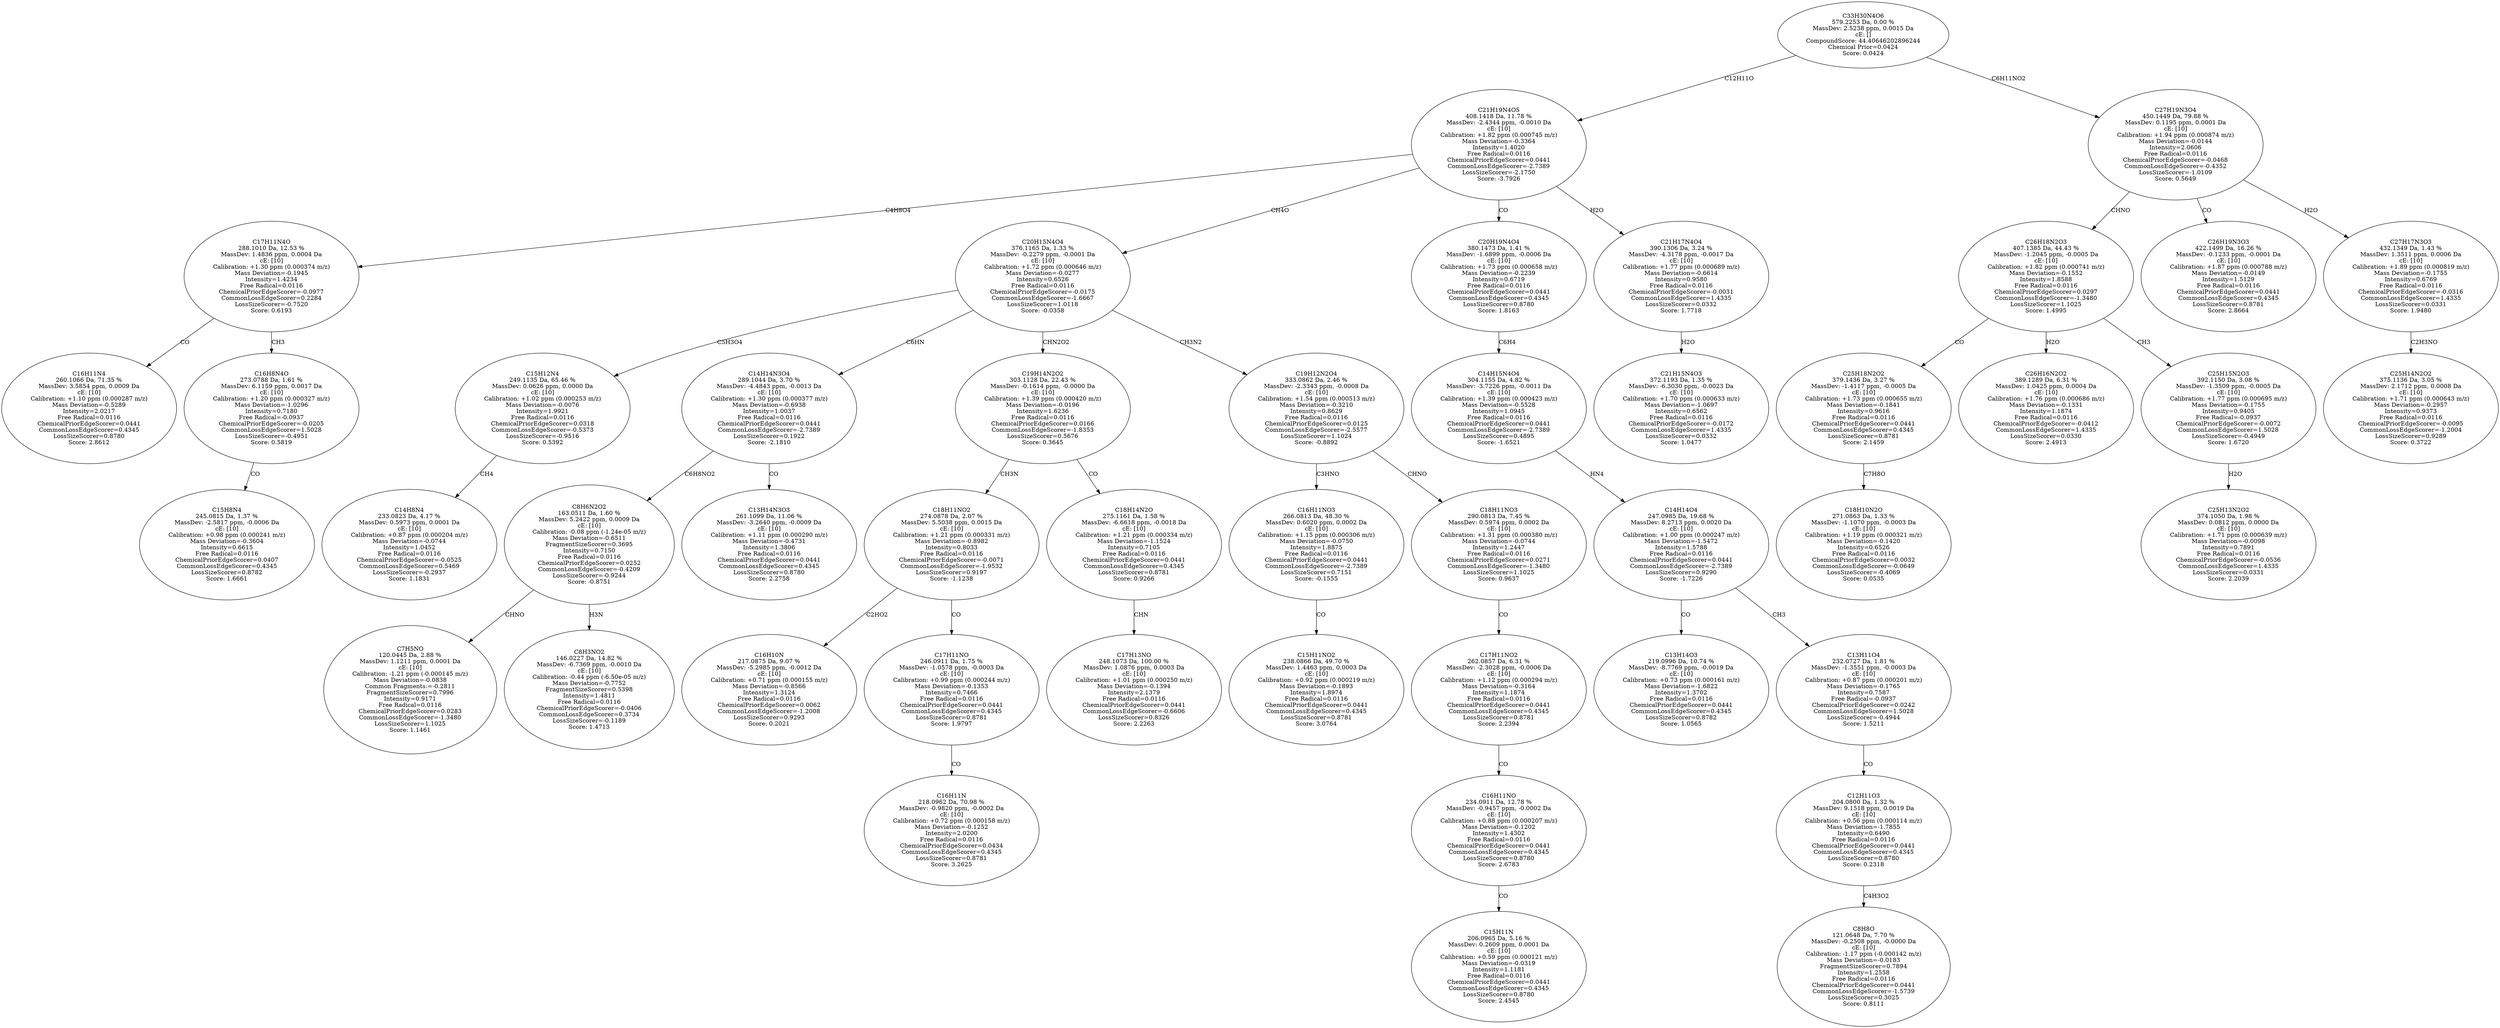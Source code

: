 strict digraph {
v1 [label="C16H11N4\n260.1066 Da, 71.35 %\nMassDev: 3.5854 ppm, 0.0009 Da\ncE: [10]\nCalibration: +1.10 ppm (0.000287 m/z)\nMass Deviation=-0.5289\nIntensity=2.0217\nFree Radical=0.0116\nChemicalPriorEdgeScorer=0.0441\nCommonLossEdgeScorer=0.4345\nLossSizeScorer=0.8780\nScore: 2.8612"];
v2 [label="C15H8N4\n245.0815 Da, 1.37 %\nMassDev: -2.5817 ppm, -0.0006 Da\ncE: [10]\nCalibration: +0.98 ppm (0.000241 m/z)\nMass Deviation=-0.3604\nIntensity=0.6615\nFree Radical=0.0116\nChemicalPriorEdgeScorer=0.0407\nCommonLossEdgeScorer=0.4345\nLossSizeScorer=0.8782\nScore: 1.6661"];
v3 [label="C16H8N4O\n273.0788 Da, 1.61 %\nMassDev: 6.1159 ppm, 0.0017 Da\ncE: [10]\nCalibration: +1.20 ppm (0.000327 m/z)\nMass Deviation=-1.0296\nIntensity=0.7180\nFree Radical=-0.0937\nChemicalPriorEdgeScorer=-0.0205\nCommonLossEdgeScorer=1.5028\nLossSizeScorer=-0.4951\nScore: 0.5819"];
v4 [label="C17H11N4O\n288.1010 Da, 12.53 %\nMassDev: 1.4836 ppm, 0.0004 Da\ncE: [10]\nCalibration: +1.30 ppm (0.000374 m/z)\nMass Deviation=-0.1945\nIntensity=1.4234\nFree Radical=0.0116\nChemicalPriorEdgeScorer=-0.0977\nCommonLossEdgeScorer=0.2284\nLossSizeScorer=-0.7520\nScore: 0.6193"];
v5 [label="C14H8N4\n233.0823 Da, 4.17 %\nMassDev: 0.5973 ppm, 0.0001 Da\ncE: [10]\nCalibration: +0.87 ppm (0.000204 m/z)\nMass Deviation=-0.0744\nIntensity=1.0452\nFree Radical=0.0116\nChemicalPriorEdgeScorer=-0.0525\nCommonLossEdgeScorer=0.5469\nLossSizeScorer=-0.2937\nScore: 1.1831"];
v6 [label="C15H12N4\n249.1135 Da, 65.46 %\nMassDev: 0.0626 ppm, 0.0000 Da\ncE: [10]\nCalibration: +1.02 ppm (0.000253 m/z)\nMass Deviation=-0.0076\nIntensity=1.9921\nFree Radical=0.0116\nChemicalPriorEdgeScorer=0.0318\nCommonLossEdgeScorer=-0.5373\nLossSizeScorer=-0.9516\nScore: 0.5392"];
v7 [label="C7H5NO\n120.0445 Da, 2.88 %\nMassDev: 1.1211 ppm, 0.0001 Da\ncE: [10]\nCalibration: -1.21 ppm (-0.000145 m/z)\nMass Deviation=-0.0838\nCommon Fragments:=-0.2811\nFragmentSizeScorer=0.7996\nIntensity=0.9171\nFree Radical=0.0116\nChemicalPriorEdgeScorer=0.0283\nCommonLossEdgeScorer=-1.3480\nLossSizeScorer=1.1025\nScore: 1.1461"];
v8 [label="C8H3NO2\n146.0227 Da, 14.82 %\nMassDev: -6.7369 ppm, -0.0010 Da\ncE: [10]\nCalibration: -0.44 ppm (-6.50e-05 m/z)\nMass Deviation=-0.7752\nFragmentSizeScorer=0.5398\nIntensity=1.4811\nFree Radical=0.0116\nChemicalPriorEdgeScorer=-0.0406\nCommonLossEdgeScorer=0.3734\nLossSizeScorer=-0.1189\nScore: 1.4713"];
v9 [label="C8H6N2O2\n163.0511 Da, 1.60 %\nMassDev: 5.2422 ppm, 0.0009 Da\ncE: [10]\nCalibration: -0.08 ppm (-1.24e-05 m/z)\nMass Deviation=-0.6511\nFragmentSizeScorer=0.3695\nIntensity=0.7150\nFree Radical=0.0116\nChemicalPriorEdgeScorer=0.0252\nCommonLossEdgeScorer=-0.4209\nLossSizeScorer=-0.9244\nScore: -0.8751"];
v10 [label="C13H14N3O3\n261.1099 Da, 11.06 %\nMassDev: -3.2640 ppm, -0.0009 Da\ncE: [10]\nCalibration: +1.11 ppm (0.000290 m/z)\nMass Deviation=-0.4731\nIntensity=1.3806\nFree Radical=0.0116\nChemicalPriorEdgeScorer=0.0441\nCommonLossEdgeScorer=0.4345\nLossSizeScorer=0.8780\nScore: 2.2758"];
v11 [label="C14H14N3O4\n289.1044 Da, 3.70 %\nMassDev: -4.4843 ppm, -0.0013 Da\ncE: [10]\nCalibration: +1.30 ppm (0.000377 m/z)\nMass Deviation=-0.6938\nIntensity=1.0037\nFree Radical=0.0116\nChemicalPriorEdgeScorer=0.0441\nCommonLossEdgeScorer=-2.7389\nLossSizeScorer=0.1922\nScore: -2.1810"];
v12 [label="C16H10N\n217.0875 Da, 9.07 %\nMassDev: -5.2985 ppm, -0.0012 Da\ncE: [10]\nCalibration: +0.71 ppm (0.000155 m/z)\nMass Deviation=-0.8566\nIntensity=1.3124\nFree Radical=0.0116\nChemicalPriorEdgeScorer=0.0062\nCommonLossEdgeScorer=-1.2008\nLossSizeScorer=0.9293\nScore: 0.2021"];
v13 [label="C16H11N\n218.0962 Da, 70.98 %\nMassDev: -0.9820 ppm, -0.0002 Da\ncE: [10]\nCalibration: +0.72 ppm (0.000158 m/z)\nMass Deviation=-0.1252\nIntensity=2.0200\nFree Radical=0.0116\nChemicalPriorEdgeScorer=0.0434\nCommonLossEdgeScorer=0.4345\nLossSizeScorer=0.8781\nScore: 3.2625"];
v14 [label="C17H11NO\n246.0911 Da, 1.75 %\nMassDev: -1.0578 ppm, -0.0003 Da\ncE: [10]\nCalibration: +0.99 ppm (0.000244 m/z)\nMass Deviation=-0.1353\nIntensity=0.7466\nFree Radical=0.0116\nChemicalPriorEdgeScorer=0.0441\nCommonLossEdgeScorer=0.4345\nLossSizeScorer=0.8781\nScore: 1.9797"];
v15 [label="C18H11NO2\n274.0878 Da, 2.07 %\nMassDev: 5.5038 ppm, 0.0015 Da\ncE: [10]\nCalibration: +1.21 ppm (0.000331 m/z)\nMass Deviation=-0.8982\nIntensity=0.8033\nFree Radical=0.0116\nChemicalPriorEdgeScorer=-0.0071\nCommonLossEdgeScorer=-1.9532\nLossSizeScorer=0.9197\nScore: -1.1238"];
v16 [label="C17H13NO\n248.1073 Da, 100.00 %\nMassDev: 1.0876 ppm, 0.0003 Da\ncE: [10]\nCalibration: +1.01 ppm (0.000250 m/z)\nMass Deviation=-0.1394\nIntensity=2.1379\nFree Radical=0.0116\nChemicalPriorEdgeScorer=0.0441\nCommonLossEdgeScorer=-0.6606\nLossSizeScorer=0.8326\nScore: 2.2263"];
v17 [label="C18H14N2O\n275.1161 Da, 1.58 %\nMassDev: -6.6618 ppm, -0.0018 Da\ncE: [10]\nCalibration: +1.21 ppm (0.000334 m/z)\nMass Deviation=-1.1524\nIntensity=0.7105\nFree Radical=0.0116\nChemicalPriorEdgeScorer=0.0441\nCommonLossEdgeScorer=0.4345\nLossSizeScorer=0.8781\nScore: 0.9266"];
v18 [label="C19H14N2O2\n303.1128 Da, 22.43 %\nMassDev: -0.1614 ppm, -0.0000 Da\ncE: [10]\nCalibration: +1.39 ppm (0.000420 m/z)\nMass Deviation=-0.0196\nIntensity=1.6236\nFree Radical=0.0116\nChemicalPriorEdgeScorer=0.0166\nCommonLossEdgeScorer=-1.8353\nLossSizeScorer=0.5676\nScore: 0.3645"];
v19 [label="C15H11NO2\n238.0866 Da, 49.70 %\nMassDev: 1.4463 ppm, 0.0003 Da\ncE: [10]\nCalibration: +0.92 ppm (0.000219 m/z)\nMass Deviation=-0.1893\nIntensity=1.8974\nFree Radical=0.0116\nChemicalPriorEdgeScorer=0.0441\nCommonLossEdgeScorer=0.4345\nLossSizeScorer=0.8781\nScore: 3.0764"];
v20 [label="C16H11NO3\n266.0813 Da, 48.30 %\nMassDev: 0.6020 ppm, 0.0002 Da\ncE: [10]\nCalibration: +1.15 ppm (0.000306 m/z)\nMass Deviation=-0.0750\nIntensity=1.8875\nFree Radical=0.0116\nChemicalPriorEdgeScorer=0.0441\nCommonLossEdgeScorer=-2.7389\nLossSizeScorer=0.7151\nScore: -0.1555"];
v21 [label="C15H11N\n206.0965 Da, 5.16 %\nMassDev: 0.2609 ppm, 0.0001 Da\ncE: [10]\nCalibration: +0.59 ppm (0.000121 m/z)\nMass Deviation=-0.0319\nIntensity=1.1181\nFree Radical=0.0116\nChemicalPriorEdgeScorer=0.0441\nCommonLossEdgeScorer=0.4345\nLossSizeScorer=0.8780\nScore: 2.4545"];
v22 [label="C16H11NO\n234.0911 Da, 12.78 %\nMassDev: -0.9457 ppm, -0.0002 Da\ncE: [10]\nCalibration: +0.88 ppm (0.000207 m/z)\nMass Deviation=-0.1202\nIntensity=1.4302\nFree Radical=0.0116\nChemicalPriorEdgeScorer=0.0441\nCommonLossEdgeScorer=0.4345\nLossSizeScorer=0.8780\nScore: 2.6783"];
v23 [label="C17H11NO2\n262.0857 Da, 6.31 %\nMassDev: -2.3028 ppm, -0.0006 Da\ncE: [10]\nCalibration: +1.12 ppm (0.000294 m/z)\nMass Deviation=-0.3164\nIntensity=1.1874\nFree Radical=0.0116\nChemicalPriorEdgeScorer=0.0441\nCommonLossEdgeScorer=0.4345\nLossSizeScorer=0.8781\nScore: 2.2394"];
v24 [label="C18H11NO3\n290.0813 Da, 7.45 %\nMassDev: 0.5974 ppm, 0.0002 Da\ncE: [10]\nCalibration: +1.31 ppm (0.000380 m/z)\nMass Deviation=-0.0744\nIntensity=1.2447\nFree Radical=0.0116\nChemicalPriorEdgeScorer=0.0271\nCommonLossEdgeScorer=-1.3480\nLossSizeScorer=1.1025\nScore: 0.9637"];
v25 [label="C19H12N2O4\n333.0862 Da, 2.46 %\nMassDev: -2.3343 ppm, -0.0008 Da\ncE: [10]\nCalibration: +1.54 ppm (0.000513 m/z)\nMass Deviation=-0.3210\nIntensity=0.8629\nFree Radical=0.0116\nChemicalPriorEdgeScorer=0.0125\nCommonLossEdgeScorer=-2.5577\nLossSizeScorer=1.1024\nScore: -0.8892"];
v26 [label="C20H15N4O4\n376.1165 Da, 1.33 %\nMassDev: -0.2279 ppm, -0.0001 Da\ncE: [10]\nCalibration: +1.72 ppm (0.000646 m/z)\nMass Deviation=-0.0277\nIntensity=0.6526\nFree Radical=0.0116\nChemicalPriorEdgeScorer=-0.0175\nCommonLossEdgeScorer=-1.6667\nLossSizeScorer=1.0118\nScore: -0.0358"];
v27 [label="C13H14O3\n219.0996 Da, 10.74 %\nMassDev: -8.7769 ppm, -0.0019 Da\ncE: [10]\nCalibration: +0.73 ppm (0.000161 m/z)\nMass Deviation=-1.6822\nIntensity=1.3702\nFree Radical=0.0116\nChemicalPriorEdgeScorer=0.0441\nCommonLossEdgeScorer=0.4345\nLossSizeScorer=0.8782\nScore: 1.0565"];
v28 [label="C8H8O\n121.0648 Da, 7.70 %\nMassDev: -0.2508 ppm, -0.0000 Da\ncE: [10]\nCalibration: -1.17 ppm (-0.000142 m/z)\nMass Deviation=-0.0183\nFragmentSizeScorer=0.7894\nIntensity=1.2558\nFree Radical=0.0116\nChemicalPriorEdgeScorer=0.0441\nCommonLossEdgeScorer=-1.5739\nLossSizeScorer=0.3025\nScore: 0.8111"];
v29 [label="C12H11O3\n204.0800 Da, 1.32 %\nMassDev: 9.1518 ppm, 0.0019 Da\ncE: [10]\nCalibration: +0.56 ppm (0.000114 m/z)\nMass Deviation=-1.7855\nIntensity=0.6490\nFree Radical=0.0116\nChemicalPriorEdgeScorer=0.0441\nCommonLossEdgeScorer=0.4345\nLossSizeScorer=0.8780\nScore: 0.2318"];
v30 [label="C13H11O4\n232.0727 Da, 1.81 %\nMassDev: -1.3551 ppm, -0.0003 Da\ncE: [10]\nCalibration: +0.87 ppm (0.000201 m/z)\nMass Deviation=-0.1765\nIntensity=0.7587\nFree Radical=-0.0937\nChemicalPriorEdgeScorer=0.0242\nCommonLossEdgeScorer=1.5028\nLossSizeScorer=-0.4944\nScore: 1.5211"];
v31 [label="C14H14O4\n247.0985 Da, 19.68 %\nMassDev: 8.2713 ppm, 0.0020 Da\ncE: [10]\nCalibration: +1.00 ppm (0.000247 m/z)\nMass Deviation=-1.5472\nIntensity=1.5788\nFree Radical=0.0116\nChemicalPriorEdgeScorer=0.0441\nCommonLossEdgeScorer=-2.7389\nLossSizeScorer=0.9290\nScore: -1.7226"];
v32 [label="C14H15N4O4\n304.1155 Da, 4.82 %\nMassDev: -3.7226 ppm, -0.0011 Da\ncE: [10]\nCalibration: +1.39 ppm (0.000423 m/z)\nMass Deviation=-0.5528\nIntensity=1.0945\nFree Radical=0.0116\nChemicalPriorEdgeScorer=0.0441\nCommonLossEdgeScorer=-2.7389\nLossSizeScorer=0.4895\nScore: -1.6521"];
v33 [label="C20H19N4O4\n380.1473 Da, 1.41 %\nMassDev: -1.6899 ppm, -0.0006 Da\ncE: [10]\nCalibration: +1.73 ppm (0.000658 m/z)\nMass Deviation=-0.2239\nIntensity=0.6719\nFree Radical=0.0116\nChemicalPriorEdgeScorer=0.0441\nCommonLossEdgeScorer=0.4345\nLossSizeScorer=0.8780\nScore: 1.8163"];
v34 [label="C21H15N4O3\n372.1193 Da, 1.35 %\nMassDev: -6.3030 ppm, -0.0023 Da\ncE: [10]\nCalibration: +1.70 ppm (0.000633 m/z)\nMass Deviation=-1.0697\nIntensity=0.6562\nFree Radical=0.0116\nChemicalPriorEdgeScorer=-0.0172\nCommonLossEdgeScorer=1.4335\nLossSizeScorer=0.0332\nScore: 1.0477"];
v35 [label="C21H17N4O4\n390.1306 Da, 3.24 %\nMassDev: -4.3178 ppm, -0.0017 Da\ncE: [10]\nCalibration: +1.77 ppm (0.000689 m/z)\nMass Deviation=-0.6614\nIntensity=0.9580\nFree Radical=0.0116\nChemicalPriorEdgeScorer=-0.0031\nCommonLossEdgeScorer=1.4335\nLossSizeScorer=0.0332\nScore: 1.7718"];
v36 [label="C21H19N4O5\n408.1418 Da, 11.78 %\nMassDev: -2.4344 ppm, -0.0010 Da\ncE: [10]\nCalibration: +1.82 ppm (0.000745 m/z)\nMass Deviation=-0.3364\nIntensity=1.4020\nFree Radical=0.0116\nChemicalPriorEdgeScorer=0.0441\nCommonLossEdgeScorer=-2.7389\nLossSizeScorer=-2.1750\nScore: -3.7926"];
v37 [label="C18H10N2O\n271.0863 Da, 1.33 %\nMassDev: -1.1070 ppm, -0.0003 Da\ncE: [10]\nCalibration: +1.19 ppm (0.000321 m/z)\nMass Deviation=-0.1420\nIntensity=0.6526\nFree Radical=0.0116\nChemicalPriorEdgeScorer=0.0032\nCommonLossEdgeScorer=-0.0649\nLossSizeScorer=-0.4069\nScore: 0.0535"];
v38 [label="C25H18N2O2\n379.1436 Da, 3.27 %\nMassDev: -1.4117 ppm, -0.0005 Da\ncE: [10]\nCalibration: +1.73 ppm (0.000655 m/z)\nMass Deviation=-0.1841\nIntensity=0.9616\nFree Radical=0.0116\nChemicalPriorEdgeScorer=0.0441\nCommonLossEdgeScorer=0.4345\nLossSizeScorer=0.8781\nScore: 2.1459"];
v39 [label="C26H16N2O2\n389.1289 Da, 6.31 %\nMassDev: 1.0425 ppm, 0.0004 Da\ncE: [10]\nCalibration: +1.76 ppm (0.000686 m/z)\nMass Deviation=-0.1331\nIntensity=1.1874\nFree Radical=0.0116\nChemicalPriorEdgeScorer=-0.0412\nCommonLossEdgeScorer=1.4335\nLossSizeScorer=0.0330\nScore: 2.4913"];
v40 [label="C25H13N2O2\n374.1050 Da, 1.98 %\nMassDev: 0.0812 ppm, 0.0000 Da\ncE: [10]\nCalibration: +1.71 ppm (0.000639 m/z)\nMass Deviation=-0.0098\nIntensity=0.7891\nFree Radical=0.0116\nChemicalPriorEdgeScorer=-0.0536\nCommonLossEdgeScorer=1.4335\nLossSizeScorer=0.0331\nScore: 2.2039"];
v41 [label="C25H15N2O3\n392.1150 Da, 3.08 %\nMassDev: -1.3509 ppm, -0.0005 Da\ncE: [10]\nCalibration: +1.77 ppm (0.000695 m/z)\nMass Deviation=-0.1755\nIntensity=0.9405\nFree Radical=-0.0937\nChemicalPriorEdgeScorer=-0.0072\nCommonLossEdgeScorer=1.5028\nLossSizeScorer=-0.4949\nScore: 1.6720"];
v42 [label="C26H18N2O3\n407.1385 Da, 44.43 %\nMassDev: -1.2045 ppm, -0.0005 Da\ncE: [10]\nCalibration: +1.82 ppm (0.000741 m/z)\nMass Deviation=-0.1552\nIntensity=1.8588\nFree Radical=0.0116\nChemicalPriorEdgeScorer=0.0297\nCommonLossEdgeScorer=-1.3480\nLossSizeScorer=1.1025\nScore: 1.4995"];
v43 [label="C26H19N3O3\n422.1499 Da, 16.26 %\nMassDev: -0.1233 ppm, -0.0001 Da\ncE: [10]\nCalibration: +1.87 ppm (0.000788 m/z)\nMass Deviation=-0.0149\nIntensity=1.5129\nFree Radical=0.0116\nChemicalPriorEdgeScorer=0.0441\nCommonLossEdgeScorer=0.4345\nLossSizeScorer=0.8781\nScore: 2.8664"];
v44 [label="C25H14N2O2\n375.1136 Da, 3.05 %\nMassDev: 2.1712 ppm, 0.0008 Da\ncE: [10]\nCalibration: +1.71 ppm (0.000643 m/z)\nMass Deviation=-0.2957\nIntensity=0.9373\nFree Radical=0.0116\nChemicalPriorEdgeScorer=-0.0095\nCommonLossEdgeScorer=-1.2004\nLossSizeScorer=0.9289\nScore: 0.3722"];
v45 [label="C27H17N3O3\n432.1349 Da, 1.43 %\nMassDev: 1.3511 ppm, 0.0006 Da\ncE: [10]\nCalibration: +1.89 ppm (0.000819 m/z)\nMass Deviation=-0.1755\nIntensity=0.6769\nFree Radical=0.0116\nChemicalPriorEdgeScorer=-0.0316\nCommonLossEdgeScorer=1.4335\nLossSizeScorer=0.0331\nScore: 1.9480"];
v46 [label="C27H19N3O4\n450.1449 Da, 79.88 %\nMassDev: 0.1195 ppm, 0.0001 Da\ncE: [10]\nCalibration: +1.94 ppm (0.000874 m/z)\nMass Deviation=-0.0144\nIntensity=2.0606\nFree Radical=0.0116\nChemicalPriorEdgeScorer=-0.0468\nCommonLossEdgeScorer=-0.4352\nLossSizeScorer=-1.0109\nScore: 0.5649"];
v47 [label="C33H30N4O6\n579.2253 Da, 0.00 %\nMassDev: 2.5238 ppm, 0.0015 Da\ncE: []\nCompoundScore: 44.40646202896244\nChemical Prior=0.0424\nScore: 0.0424"];
v4 -> v1 [label="CO"];
v3 -> v2 [label="CO"];
v4 -> v3 [label="CH3"];
v36 -> v4 [label="C4H8O4"];
v6 -> v5 [label="CH4"];
v26 -> v6 [label="C5H3O4"];
v9 -> v7 [label="CHNO"];
v9 -> v8 [label="H3N"];
v11 -> v9 [label="C6H8NO2"];
v11 -> v10 [label="CO"];
v26 -> v11 [label="C6HN"];
v15 -> v12 [label="C2HO2"];
v14 -> v13 [label="CO"];
v15 -> v14 [label="CO"];
v18 -> v15 [label="CH3N"];
v17 -> v16 [label="CHN"];
v18 -> v17 [label="CO"];
v26 -> v18 [label="CHN2O2"];
v20 -> v19 [label="CO"];
v25 -> v20 [label="C3HNO"];
v22 -> v21 [label="CO"];
v23 -> v22 [label="CO"];
v24 -> v23 [label="CO"];
v25 -> v24 [label="CHNO"];
v26 -> v25 [label="CH3N2"];
v36 -> v26 [label="CH4O"];
v31 -> v27 [label="CO"];
v29 -> v28 [label="C4H3O2"];
v30 -> v29 [label="CO"];
v31 -> v30 [label="CH3"];
v32 -> v31 [label="HN4"];
v33 -> v32 [label="C6H4"];
v36 -> v33 [label="CO"];
v35 -> v34 [label="H2O"];
v36 -> v35 [label="H2O"];
v47 -> v36 [label="C12H11O"];
v38 -> v37 [label="C7H8O"];
v42 -> v38 [label="CO"];
v42 -> v39 [label="H2O"];
v41 -> v40 [label="H2O"];
v42 -> v41 [label="CH3"];
v46 -> v42 [label="CHNO"];
v46 -> v43 [label="CO"];
v45 -> v44 [label="C2H3NO"];
v46 -> v45 [label="H2O"];
v47 -> v46 [label="C6H11NO2"];
}